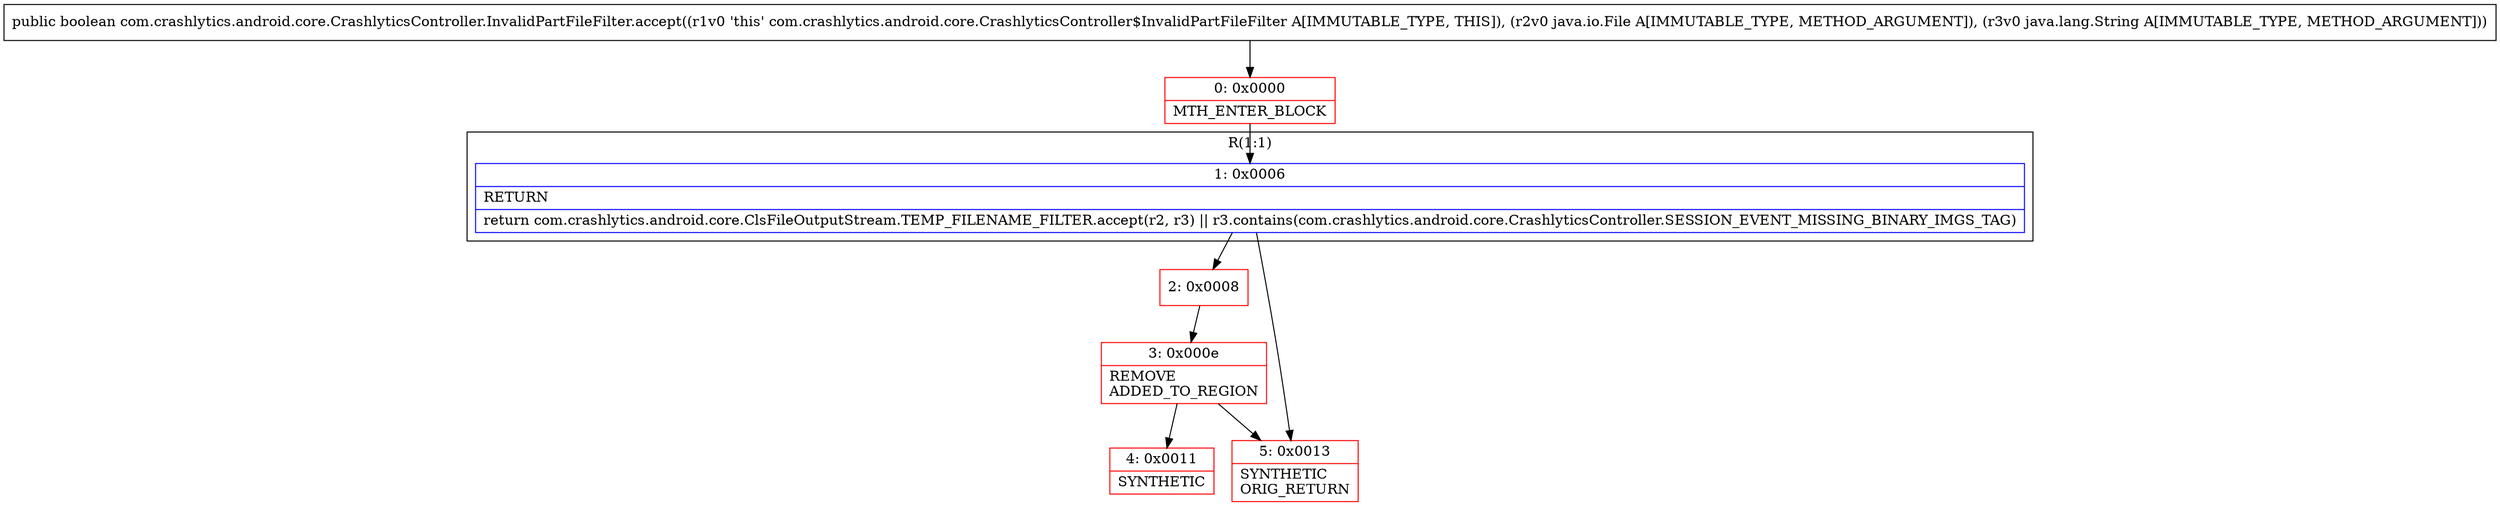 digraph "CFG forcom.crashlytics.android.core.CrashlyticsController.InvalidPartFileFilter.accept(Ljava\/io\/File;Ljava\/lang\/String;)Z" {
subgraph cluster_Region_1859697754 {
label = "R(1:1)";
node [shape=record,color=blue];
Node_1 [shape=record,label="{1\:\ 0x0006|RETURN\l|return com.crashlytics.android.core.ClsFileOutputStream.TEMP_FILENAME_FILTER.accept(r2, r3) \|\| r3.contains(com.crashlytics.android.core.CrashlyticsController.SESSION_EVENT_MISSING_BINARY_IMGS_TAG)\l}"];
}
Node_0 [shape=record,color=red,label="{0\:\ 0x0000|MTH_ENTER_BLOCK\l}"];
Node_2 [shape=record,color=red,label="{2\:\ 0x0008}"];
Node_3 [shape=record,color=red,label="{3\:\ 0x000e|REMOVE\lADDED_TO_REGION\l}"];
Node_4 [shape=record,color=red,label="{4\:\ 0x0011|SYNTHETIC\l}"];
Node_5 [shape=record,color=red,label="{5\:\ 0x0013|SYNTHETIC\lORIG_RETURN\l}"];
MethodNode[shape=record,label="{public boolean com.crashlytics.android.core.CrashlyticsController.InvalidPartFileFilter.accept((r1v0 'this' com.crashlytics.android.core.CrashlyticsController$InvalidPartFileFilter A[IMMUTABLE_TYPE, THIS]), (r2v0 java.io.File A[IMMUTABLE_TYPE, METHOD_ARGUMENT]), (r3v0 java.lang.String A[IMMUTABLE_TYPE, METHOD_ARGUMENT])) }"];
MethodNode -> Node_0;
Node_1 -> Node_2;
Node_1 -> Node_5;
Node_0 -> Node_1;
Node_2 -> Node_3;
Node_3 -> Node_4;
Node_3 -> Node_5;
}

